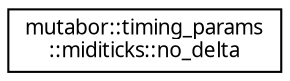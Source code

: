 digraph "Grafische Darstellung der Klassenhierarchie"
{
  edge [fontname="Sans",fontsize="10",labelfontname="Sans",labelfontsize="10"];
  node [fontname="Sans",fontsize="10",shape=record];
  rankdir="LR";
  Node0 [label="mutabor::timing_params\l::miditicks::no_delta",height=0.2,width=0.4,color="black", fillcolor="white", style="filled",URL="$dc/ddc/classmutabor_1_1timing__params_1_1miditicks_1_1no__delta.html"];
}
